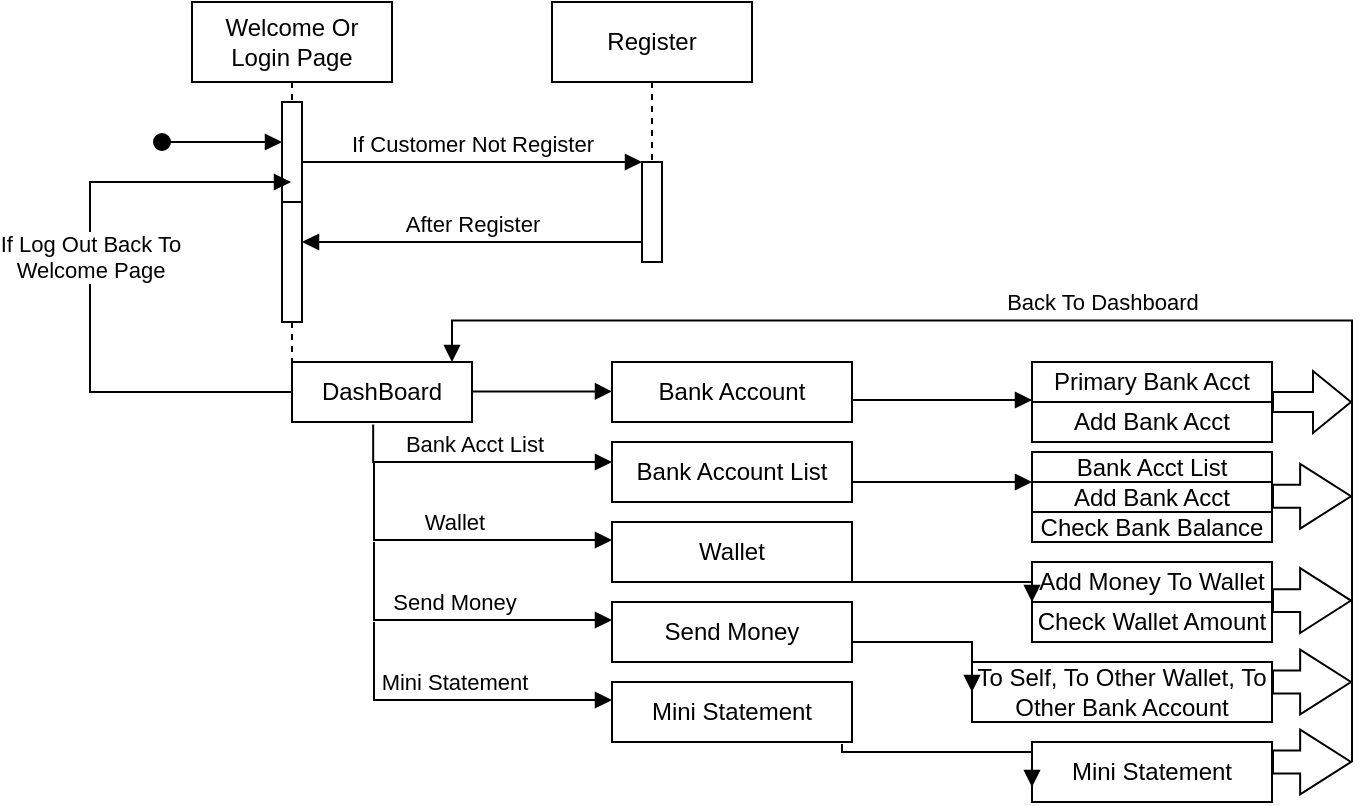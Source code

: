 <mxfile version="23.1.2" type="browser">
  <diagram name="Page-1" id="2YBvvXClWsGukQMizWep">
    <mxGraphModel dx="1000" dy="497" grid="1" gridSize="10" guides="1" tooltips="1" connect="1" arrows="1" fold="1" page="1" pageScale="1" pageWidth="850" pageHeight="1100" math="0" shadow="0">
      <root>
        <mxCell id="0" />
        <mxCell id="1" parent="0" />
        <mxCell id="aM9ryv3xv72pqoxQDRHE-1" value="Welcome Or Login Page" style="shape=umlLifeline;perimeter=lifelinePerimeter;whiteSpace=wrap;html=1;container=0;dropTarget=0;collapsible=0;recursiveResize=0;outlineConnect=0;portConstraint=eastwest;newEdgeStyle={&quot;edgeStyle&quot;:&quot;elbowEdgeStyle&quot;,&quot;elbow&quot;:&quot;vertical&quot;,&quot;curved&quot;:0,&quot;rounded&quot;:0};" parent="1" vertex="1">
          <mxGeometry x="181" y="80" width="100" height="180" as="geometry" />
        </mxCell>
        <mxCell id="aM9ryv3xv72pqoxQDRHE-2" value="" style="html=1;points=[];perimeter=orthogonalPerimeter;outlineConnect=0;targetShapes=umlLifeline;portConstraint=eastwest;newEdgeStyle={&quot;edgeStyle&quot;:&quot;elbowEdgeStyle&quot;,&quot;elbow&quot;:&quot;vertical&quot;,&quot;curved&quot;:0,&quot;rounded&quot;:0};" parent="aM9ryv3xv72pqoxQDRHE-1" vertex="1">
          <mxGeometry x="45" y="50" width="10" height="80" as="geometry" />
        </mxCell>
        <mxCell id="aM9ryv3xv72pqoxQDRHE-3" value="" style="html=1;verticalAlign=bottom;startArrow=oval;endArrow=block;startSize=8;edgeStyle=elbowEdgeStyle;elbow=vertical;curved=0;rounded=0;" parent="aM9ryv3xv72pqoxQDRHE-1" target="aM9ryv3xv72pqoxQDRHE-2" edge="1">
          <mxGeometry relative="1" as="geometry">
            <mxPoint x="-15" y="70" as="sourcePoint" />
          </mxGeometry>
        </mxCell>
        <mxCell id="aM9ryv3xv72pqoxQDRHE-4" value="" style="html=1;points=[];perimeter=orthogonalPerimeter;outlineConnect=0;targetShapes=umlLifeline;portConstraint=eastwest;newEdgeStyle={&quot;edgeStyle&quot;:&quot;elbowEdgeStyle&quot;,&quot;elbow&quot;:&quot;vertical&quot;,&quot;curved&quot;:0,&quot;rounded&quot;:0};" parent="aM9ryv3xv72pqoxQDRHE-1" vertex="1">
          <mxGeometry x="45" y="100" width="10" height="60" as="geometry" />
        </mxCell>
        <mxCell id="aM9ryv3xv72pqoxQDRHE-5" value="Register" style="shape=umlLifeline;perimeter=lifelinePerimeter;whiteSpace=wrap;html=1;container=0;dropTarget=0;collapsible=0;recursiveResize=0;outlineConnect=0;portConstraint=eastwest;newEdgeStyle={&quot;edgeStyle&quot;:&quot;elbowEdgeStyle&quot;,&quot;elbow&quot;:&quot;vertical&quot;,&quot;curved&quot;:0,&quot;rounded&quot;:0};" parent="1" vertex="1">
          <mxGeometry x="361" y="80" width="100" height="130" as="geometry" />
        </mxCell>
        <mxCell id="aM9ryv3xv72pqoxQDRHE-6" value="" style="html=1;points=[];perimeter=orthogonalPerimeter;outlineConnect=0;targetShapes=umlLifeline;portConstraint=eastwest;newEdgeStyle={&quot;edgeStyle&quot;:&quot;elbowEdgeStyle&quot;,&quot;elbow&quot;:&quot;vertical&quot;,&quot;curved&quot;:0,&quot;rounded&quot;:0};" parent="aM9ryv3xv72pqoxQDRHE-5" vertex="1">
          <mxGeometry x="45" y="80" width="10" height="50" as="geometry" />
        </mxCell>
        <mxCell id="aM9ryv3xv72pqoxQDRHE-7" value="If Customer Not Register" style="html=1;verticalAlign=bottom;endArrow=block;edgeStyle=elbowEdgeStyle;elbow=vertical;curved=0;rounded=0;" parent="1" source="aM9ryv3xv72pqoxQDRHE-2" target="aM9ryv3xv72pqoxQDRHE-6" edge="1">
          <mxGeometry relative="1" as="geometry">
            <mxPoint x="336" y="170" as="sourcePoint" />
            <Array as="points">
              <mxPoint x="321" y="160" />
            </Array>
          </mxGeometry>
        </mxCell>
        <mxCell id="aM9ryv3xv72pqoxQDRHE-9" value="After Register" style="html=1;verticalAlign=bottom;endArrow=block;edgeStyle=elbowEdgeStyle;elbow=vertical;curved=0;rounded=0;" parent="1" source="aM9ryv3xv72pqoxQDRHE-6" target="aM9ryv3xv72pqoxQDRHE-4" edge="1">
          <mxGeometry relative="1" as="geometry">
            <mxPoint x="316" y="200" as="sourcePoint" />
            <Array as="points">
              <mxPoint x="331" y="200" />
            </Array>
          </mxGeometry>
        </mxCell>
        <mxCell id="IJifRgCauUY70uZO3wjw-3" value="DashBoard" style="rounded=0;whiteSpace=wrap;html=1;" parent="1" vertex="1">
          <mxGeometry x="231" y="260" width="90" height="30" as="geometry" />
        </mxCell>
        <mxCell id="IJifRgCauUY70uZO3wjw-12" value="" style="html=1;verticalAlign=bottom;endArrow=block;edgeStyle=elbowEdgeStyle;elbow=vertical;curved=0;rounded=0;exitX=1;exitY=0.25;exitDx=0;exitDy=0;" parent="1" source="IJifRgCauUY70uZO3wjw-3" target="IJifRgCauUY70uZO3wjw-13" edge="1">
          <mxGeometry relative="1" as="geometry">
            <mxPoint x="491" y="274.7" as="sourcePoint" />
            <Array as="points">
              <mxPoint x="416" y="274.7" />
            </Array>
            <mxPoint x="401" y="275" as="targetPoint" />
          </mxGeometry>
        </mxCell>
        <mxCell id="IJifRgCauUY70uZO3wjw-13" value="Bank Account" style="rounded=0;whiteSpace=wrap;html=1;" parent="1" vertex="1">
          <mxGeometry x="391" y="260" width="120" height="30" as="geometry" />
        </mxCell>
        <mxCell id="IJifRgCauUY70uZO3wjw-15" value="Bank Account List" style="rounded=0;whiteSpace=wrap;html=1;" parent="1" vertex="1">
          <mxGeometry x="391" y="300" width="120" height="30" as="geometry" />
        </mxCell>
        <mxCell id="IJifRgCauUY70uZO3wjw-16" value="Wallet" style="rounded=0;whiteSpace=wrap;html=1;" parent="1" vertex="1">
          <mxGeometry x="391" y="340" width="120" height="30" as="geometry" />
        </mxCell>
        <mxCell id="IJifRgCauUY70uZO3wjw-17" value="Send Money" style="rounded=0;whiteSpace=wrap;html=1;" parent="1" vertex="1">
          <mxGeometry x="391" y="380" width="120" height="30" as="geometry" />
        </mxCell>
        <mxCell id="IJifRgCauUY70uZO3wjw-18" value="Mini Statement" style="rounded=0;whiteSpace=wrap;html=1;" parent="1" vertex="1">
          <mxGeometry x="391" y="420" width="120" height="30" as="geometry" />
        </mxCell>
        <mxCell id="IJifRgCauUY70uZO3wjw-21" value="Bank Acct List" style="html=1;verticalAlign=bottom;endArrow=block;edgeStyle=elbowEdgeStyle;elbow=vertical;curved=0;rounded=0;exitX=0.451;exitY=1.042;exitDx=0;exitDy=0;exitPerimeter=0;" parent="1" source="IJifRgCauUY70uZO3wjw-3" target="IJifRgCauUY70uZO3wjw-15" edge="1">
          <mxGeometry relative="1" as="geometry">
            <mxPoint x="161" y="320" as="sourcePoint" />
            <Array as="points">
              <mxPoint x="281" y="310" />
            </Array>
            <mxPoint x="351" y="340" as="targetPoint" />
          </mxGeometry>
        </mxCell>
        <mxCell id="IJifRgCauUY70uZO3wjw-22" value="Wallet" style="html=1;verticalAlign=bottom;endArrow=block;edgeStyle=elbowEdgeStyle;elbow=vertical;curved=0;rounded=0;" parent="1" edge="1">
          <mxGeometry relative="1" as="geometry">
            <mxPoint x="272" y="310" as="sourcePoint" />
            <Array as="points">
              <mxPoint x="281" y="349" />
            </Array>
            <mxPoint x="391" y="349" as="targetPoint" />
          </mxGeometry>
        </mxCell>
        <mxCell id="IJifRgCauUY70uZO3wjw-23" value="Send Money" style="html=1;verticalAlign=bottom;endArrow=block;edgeStyle=elbowEdgeStyle;elbow=vertical;curved=0;rounded=0;" parent="1" edge="1">
          <mxGeometry relative="1" as="geometry">
            <mxPoint x="272" y="350" as="sourcePoint" />
            <Array as="points">
              <mxPoint x="281" y="389" />
            </Array>
            <mxPoint x="391" y="389" as="targetPoint" />
          </mxGeometry>
        </mxCell>
        <mxCell id="IJifRgCauUY70uZO3wjw-24" value="Mini Statement" style="html=1;verticalAlign=bottom;endArrow=block;edgeStyle=elbowEdgeStyle;elbow=vertical;curved=0;rounded=0;" parent="1" edge="1">
          <mxGeometry relative="1" as="geometry">
            <mxPoint x="272" y="390" as="sourcePoint" />
            <Array as="points">
              <mxPoint x="281" y="429" />
            </Array>
            <mxPoint x="391" y="429" as="targetPoint" />
          </mxGeometry>
        </mxCell>
        <mxCell id="IJifRgCauUY70uZO3wjw-25" value="" style="html=1;verticalAlign=bottom;endArrow=block;edgeStyle=elbowEdgeStyle;elbow=vertical;curved=0;rounded=0;exitX=1;exitY=0.5;exitDx=0;exitDy=0;" parent="1" source="IJifRgCauUY70uZO3wjw-13" edge="1">
          <mxGeometry relative="1" as="geometry">
            <mxPoint x="531" y="240" as="sourcePoint" />
            <Array as="points">
              <mxPoint x="540" y="279" />
            </Array>
            <mxPoint x="601" y="279" as="targetPoint" />
          </mxGeometry>
        </mxCell>
        <mxCell id="IJifRgCauUY70uZO3wjw-26" value="Primary Bank Acct" style="rounded=0;whiteSpace=wrap;html=1;" parent="1" vertex="1">
          <mxGeometry x="601" y="260" width="120" height="20" as="geometry" />
        </mxCell>
        <mxCell id="IJifRgCauUY70uZO3wjw-27" value="Add Bank Acct" style="rounded=0;whiteSpace=wrap;html=1;" parent="1" vertex="1">
          <mxGeometry x="601" y="280" width="120" height="20" as="geometry" />
        </mxCell>
        <mxCell id="IJifRgCauUY70uZO3wjw-30" value="Back To Dashboard" style="html=1;verticalAlign=bottom;endArrow=block;edgeStyle=elbowEdgeStyle;elbow=vertical;curved=0;rounded=0;entryX=0.919;entryY=0.024;entryDx=0;entryDy=0;entryPerimeter=0;" parent="1" edge="1">
          <mxGeometry relative="1" as="geometry">
            <mxPoint x="761" y="460" as="sourcePoint" />
            <Array as="points">
              <mxPoint x="478.29" y="239.28" />
            </Array>
            <mxPoint x="311.0" y="260" as="targetPoint" />
          </mxGeometry>
        </mxCell>
        <mxCell id="IJifRgCauUY70uZO3wjw-31" value="Bank Acct List" style="rounded=0;whiteSpace=wrap;html=1;" parent="1" vertex="1">
          <mxGeometry x="601" y="305" width="120" height="15" as="geometry" />
        </mxCell>
        <mxCell id="IJifRgCauUY70uZO3wjw-32" value="Add Bank Acct" style="rounded=0;whiteSpace=wrap;html=1;" parent="1" vertex="1">
          <mxGeometry x="601" y="320" width="120" height="15" as="geometry" />
        </mxCell>
        <mxCell id="IJifRgCauUY70uZO3wjw-33" value="" style="endArrow=classic;html=1;rounded=0;shape=flexArrow;exitX=1;exitY=0;exitDx=0;exitDy=0;" parent="1" source="IJifRgCauUY70uZO3wjw-27" edge="1">
          <mxGeometry width="50" height="50" relative="1" as="geometry">
            <mxPoint x="731" y="280" as="sourcePoint" />
            <mxPoint x="761" y="280" as="targetPoint" />
          </mxGeometry>
        </mxCell>
        <mxCell id="IJifRgCauUY70uZO3wjw-34" value="Check Bank Balance" style="rounded=0;whiteSpace=wrap;html=1;" parent="1" vertex="1">
          <mxGeometry x="601" y="335" width="120" height="15" as="geometry" />
        </mxCell>
        <mxCell id="IJifRgCauUY70uZO3wjw-35" value="" style="html=1;verticalAlign=bottom;endArrow=block;edgeStyle=elbowEdgeStyle;elbow=vertical;curved=0;rounded=0;exitX=1;exitY=0.5;exitDx=0;exitDy=0;" parent="1" edge="1">
          <mxGeometry relative="1" as="geometry">
            <mxPoint x="511" y="316" as="sourcePoint" />
            <Array as="points">
              <mxPoint x="540" y="320" />
            </Array>
            <mxPoint x="601" y="320" as="targetPoint" />
          </mxGeometry>
        </mxCell>
        <mxCell id="IJifRgCauUY70uZO3wjw-36" value="" style="endArrow=classic;html=1;rounded=0;shape=flexArrow;exitX=1;exitY=0;exitDx=0;exitDy=0;width=11.429;endSize=8.143;" parent="1" edge="1">
          <mxGeometry width="50" height="50" relative="1" as="geometry">
            <mxPoint x="721" y="327.14" as="sourcePoint" />
            <mxPoint x="761" y="327.14" as="targetPoint" />
          </mxGeometry>
        </mxCell>
        <mxCell id="IJifRgCauUY70uZO3wjw-37" value="Add Money To Wallet" style="rounded=0;whiteSpace=wrap;html=1;" parent="1" vertex="1">
          <mxGeometry x="601" y="360" width="120" height="20" as="geometry" />
        </mxCell>
        <mxCell id="IJifRgCauUY70uZO3wjw-38" value="Check Wallet Amount" style="rounded=0;whiteSpace=wrap;html=1;" parent="1" vertex="1">
          <mxGeometry x="601" y="380" width="120" height="20" as="geometry" />
        </mxCell>
        <mxCell id="IJifRgCauUY70uZO3wjw-39" value="" style="html=1;verticalAlign=bottom;endArrow=block;edgeStyle=elbowEdgeStyle;elbow=vertical;curved=0;rounded=0;exitX=1;exitY=0.5;exitDx=0;exitDy=0;entryX=0;entryY=0;entryDx=0;entryDy=0;" parent="1" target="IJifRgCauUY70uZO3wjw-38" edge="1">
          <mxGeometry relative="1" as="geometry">
            <mxPoint x="511" y="353" as="sourcePoint" />
            <Array as="points">
              <mxPoint x="561" y="370" />
            </Array>
            <mxPoint x="561" y="400" as="targetPoint" />
          </mxGeometry>
        </mxCell>
        <mxCell id="IJifRgCauUY70uZO3wjw-40" value="" style="endArrow=classic;html=1;rounded=0;shape=flexArrow;exitX=1;exitY=0;exitDx=0;exitDy=0;width=11.429;endSize=8.143;" parent="1" edge="1">
          <mxGeometry width="50" height="50" relative="1" as="geometry">
            <mxPoint x="721" y="379.29" as="sourcePoint" />
            <mxPoint x="761" y="379.29" as="targetPoint" />
          </mxGeometry>
        </mxCell>
        <mxCell id="IJifRgCauUY70uZO3wjw-41" value="To Self, To Other Wallet, To Other Bank Account" style="rounded=0;whiteSpace=wrap;html=1;" parent="1" vertex="1">
          <mxGeometry x="571" y="410" width="150" height="30" as="geometry" />
        </mxCell>
        <mxCell id="IJifRgCauUY70uZO3wjw-42" value="" style="html=1;verticalAlign=bottom;endArrow=block;edgeStyle=elbowEdgeStyle;elbow=vertical;curved=0;rounded=0;exitX=1;exitY=0.5;exitDx=0;exitDy=0;entryX=0;entryY=0.5;entryDx=0;entryDy=0;" parent="1" target="IJifRgCauUY70uZO3wjw-41" edge="1">
          <mxGeometry relative="1" as="geometry">
            <mxPoint x="511" y="396" as="sourcePoint" />
            <Array as="points">
              <mxPoint x="540" y="400" />
            </Array>
            <mxPoint x="601" y="400" as="targetPoint" />
          </mxGeometry>
        </mxCell>
        <mxCell id="IJifRgCauUY70uZO3wjw-43" value="" style="endArrow=classic;html=1;rounded=0;shape=flexArrow;exitX=1;exitY=0;exitDx=0;exitDy=0;width=11.429;endSize=8.143;" parent="1" edge="1">
          <mxGeometry width="50" height="50" relative="1" as="geometry">
            <mxPoint x="721" y="460.0" as="sourcePoint" />
            <mxPoint x="761" y="460.0" as="targetPoint" />
          </mxGeometry>
        </mxCell>
        <mxCell id="IJifRgCauUY70uZO3wjw-44" value="" style="endArrow=classic;html=1;rounded=0;shape=flexArrow;exitX=1;exitY=0;exitDx=0;exitDy=0;width=11.429;endSize=8.143;" parent="1" edge="1">
          <mxGeometry width="50" height="50" relative="1" as="geometry">
            <mxPoint x="721" y="420.0" as="sourcePoint" />
            <mxPoint x="761" y="420.0" as="targetPoint" />
          </mxGeometry>
        </mxCell>
        <mxCell id="IJifRgCauUY70uZO3wjw-45" value="Mini Statement" style="rounded=0;whiteSpace=wrap;html=1;" parent="1" vertex="1">
          <mxGeometry x="601" y="450" width="120" height="30" as="geometry" />
        </mxCell>
        <mxCell id="IJifRgCauUY70uZO3wjw-46" value="" style="html=1;verticalAlign=bottom;endArrow=block;edgeStyle=elbowEdgeStyle;elbow=vertical;curved=0;rounded=0;exitX=1;exitY=0.5;exitDx=0;exitDy=0;entryX=0;entryY=0.75;entryDx=0;entryDy=0;" parent="1" target="IJifRgCauUY70uZO3wjw-45" edge="1">
          <mxGeometry relative="1" as="geometry">
            <mxPoint x="506" y="451" as="sourcePoint" />
            <Array as="points">
              <mxPoint x="535" y="455" />
            </Array>
            <mxPoint x="566" y="480" as="targetPoint" />
          </mxGeometry>
        </mxCell>
        <mxCell id="IJifRgCauUY70uZO3wjw-47" value="If Log Out Back To&lt;br&gt;Welcome Page" style="html=1;verticalAlign=bottom;endArrow=block;edgeStyle=elbowEdgeStyle;elbow=vertical;curved=0;rounded=0;exitX=0;exitY=0.5;exitDx=0;exitDy=0;" parent="1" source="IJifRgCauUY70uZO3wjw-3" target="aM9ryv3xv72pqoxQDRHE-1" edge="1">
          <mxGeometry relative="1" as="geometry">
            <mxPoint x="121" y="290" as="sourcePoint" />
            <Array as="points">
              <mxPoint x="130" y="309" />
            </Array>
            <mxPoint x="181" y="275" as="targetPoint" />
          </mxGeometry>
        </mxCell>
      </root>
    </mxGraphModel>
  </diagram>
</mxfile>
